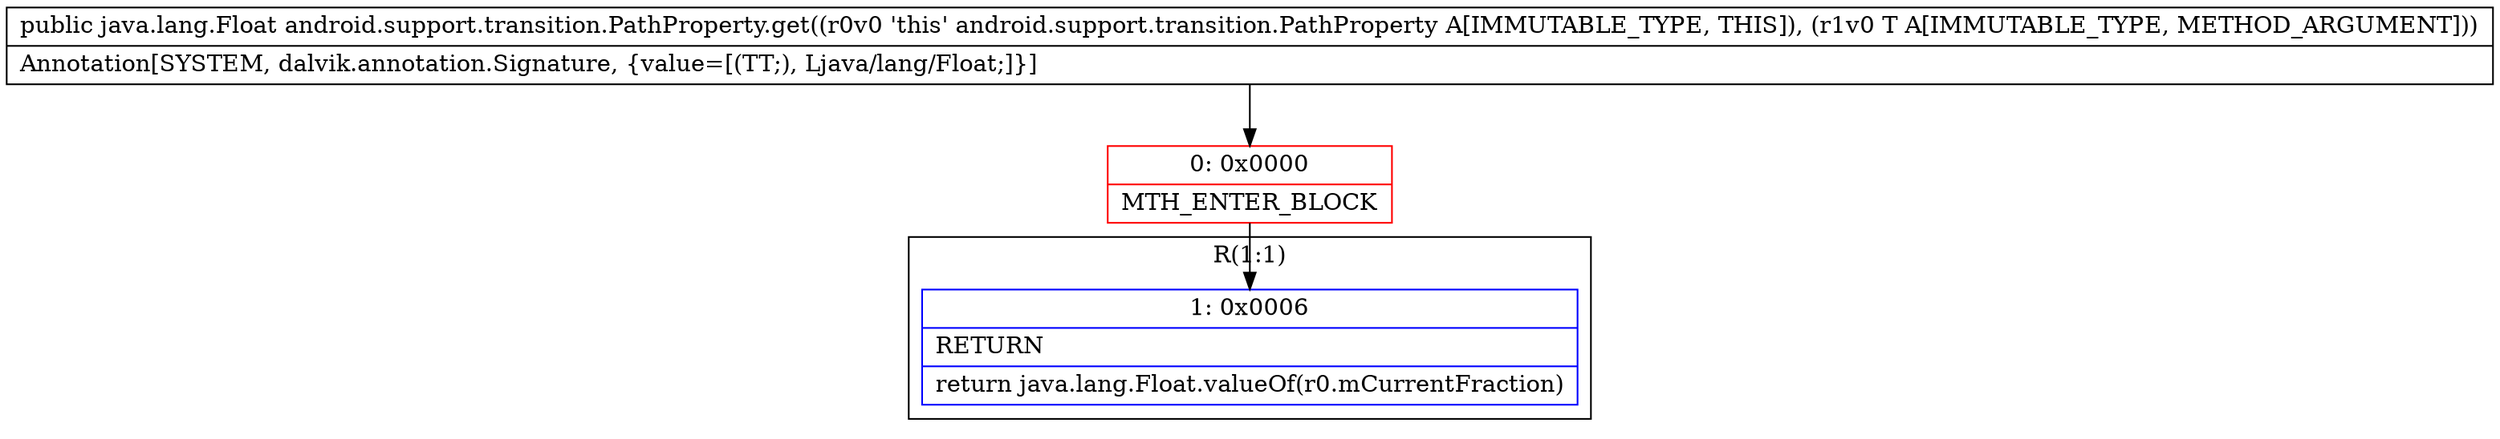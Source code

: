 digraph "CFG forandroid.support.transition.PathProperty.get(Ljava\/lang\/Object;)Ljava\/lang\/Float;" {
subgraph cluster_Region_600228763 {
label = "R(1:1)";
node [shape=record,color=blue];
Node_1 [shape=record,label="{1\:\ 0x0006|RETURN\l|return java.lang.Float.valueOf(r0.mCurrentFraction)\l}"];
}
Node_0 [shape=record,color=red,label="{0\:\ 0x0000|MTH_ENTER_BLOCK\l}"];
MethodNode[shape=record,label="{public java.lang.Float android.support.transition.PathProperty.get((r0v0 'this' android.support.transition.PathProperty A[IMMUTABLE_TYPE, THIS]), (r1v0 T A[IMMUTABLE_TYPE, METHOD_ARGUMENT]))  | Annotation[SYSTEM, dalvik.annotation.Signature, \{value=[(TT;), Ljava\/lang\/Float;]\}]\l}"];
MethodNode -> Node_0;
Node_0 -> Node_1;
}

